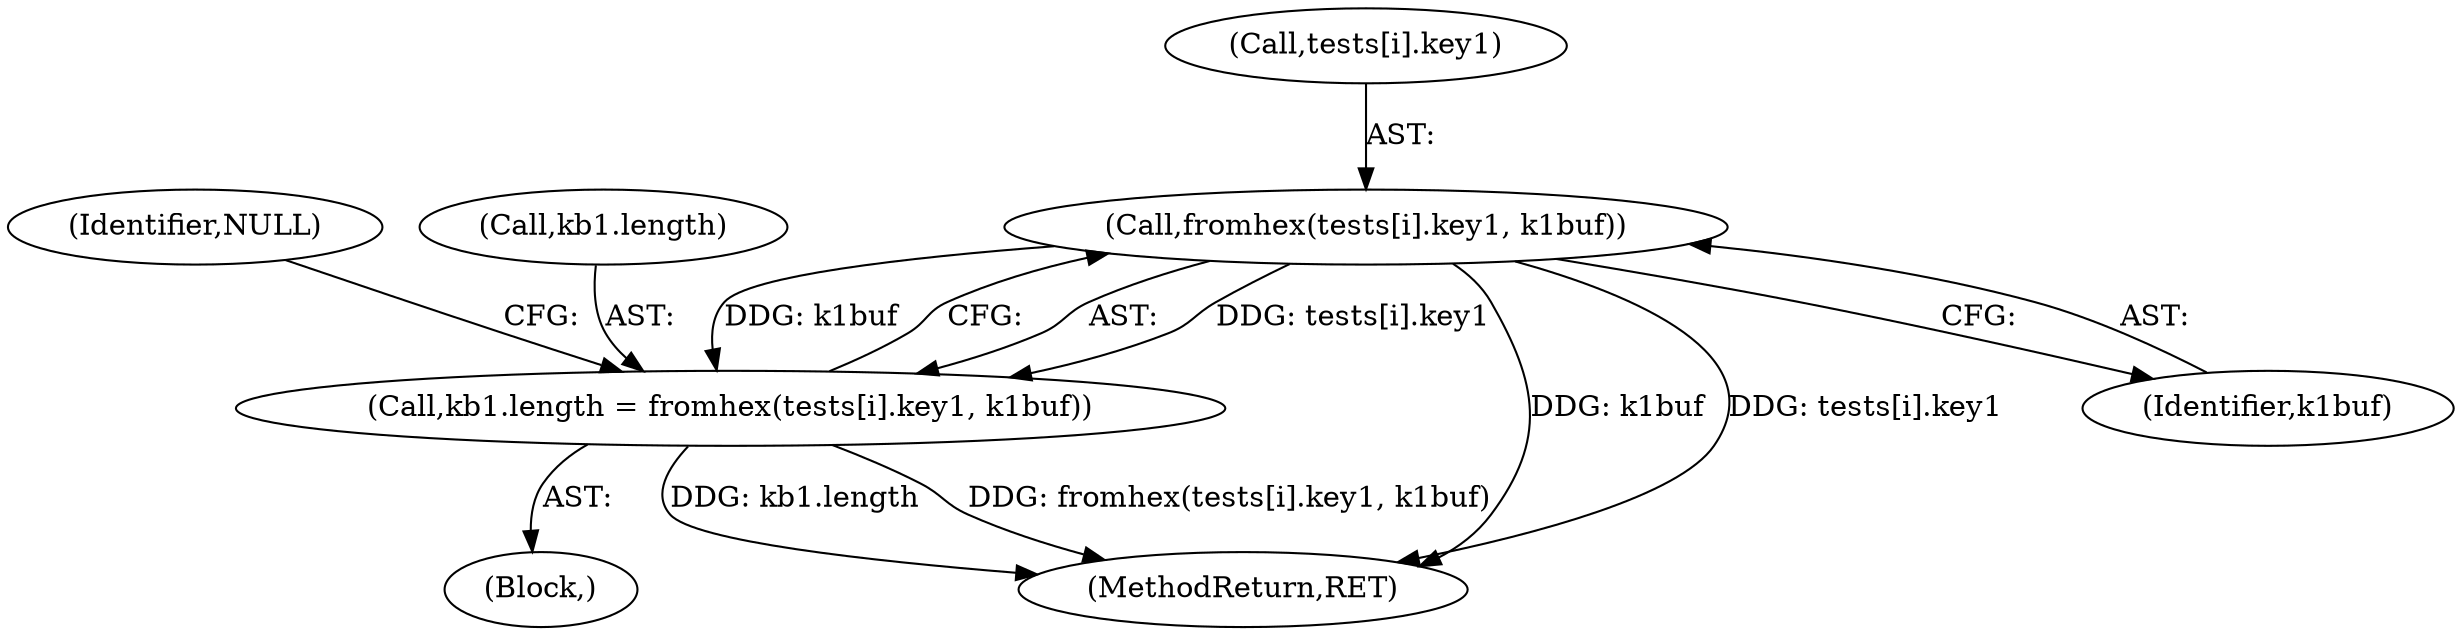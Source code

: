 digraph "0_krb5_82dc33da50338ac84c7b4102dc6513d897d0506a_11@array" {
"1000197" [label="(Call,fromhex(tests[i].key1, k1buf))"];
"1000193" [label="(Call,kb1.length = fromhex(tests[i].key1, k1buf))"];
"1000205" [label="(Identifier,NULL)"];
"1000194" [label="(Call,kb1.length)"];
"1000406" [label="(MethodReturn,RET)"];
"1000198" [label="(Call,tests[i].key1)"];
"1000183" [label="(Block,)"];
"1000193" [label="(Call,kb1.length = fromhex(tests[i].key1, k1buf))"];
"1000203" [label="(Identifier,k1buf)"];
"1000197" [label="(Call,fromhex(tests[i].key1, k1buf))"];
"1000197" -> "1000193"  [label="AST: "];
"1000197" -> "1000203"  [label="CFG: "];
"1000198" -> "1000197"  [label="AST: "];
"1000203" -> "1000197"  [label="AST: "];
"1000193" -> "1000197"  [label="CFG: "];
"1000197" -> "1000406"  [label="DDG: k1buf"];
"1000197" -> "1000406"  [label="DDG: tests[i].key1"];
"1000197" -> "1000193"  [label="DDG: tests[i].key1"];
"1000197" -> "1000193"  [label="DDG: k1buf"];
"1000193" -> "1000183"  [label="AST: "];
"1000194" -> "1000193"  [label="AST: "];
"1000205" -> "1000193"  [label="CFG: "];
"1000193" -> "1000406"  [label="DDG: kb1.length"];
"1000193" -> "1000406"  [label="DDG: fromhex(tests[i].key1, k1buf)"];
}
